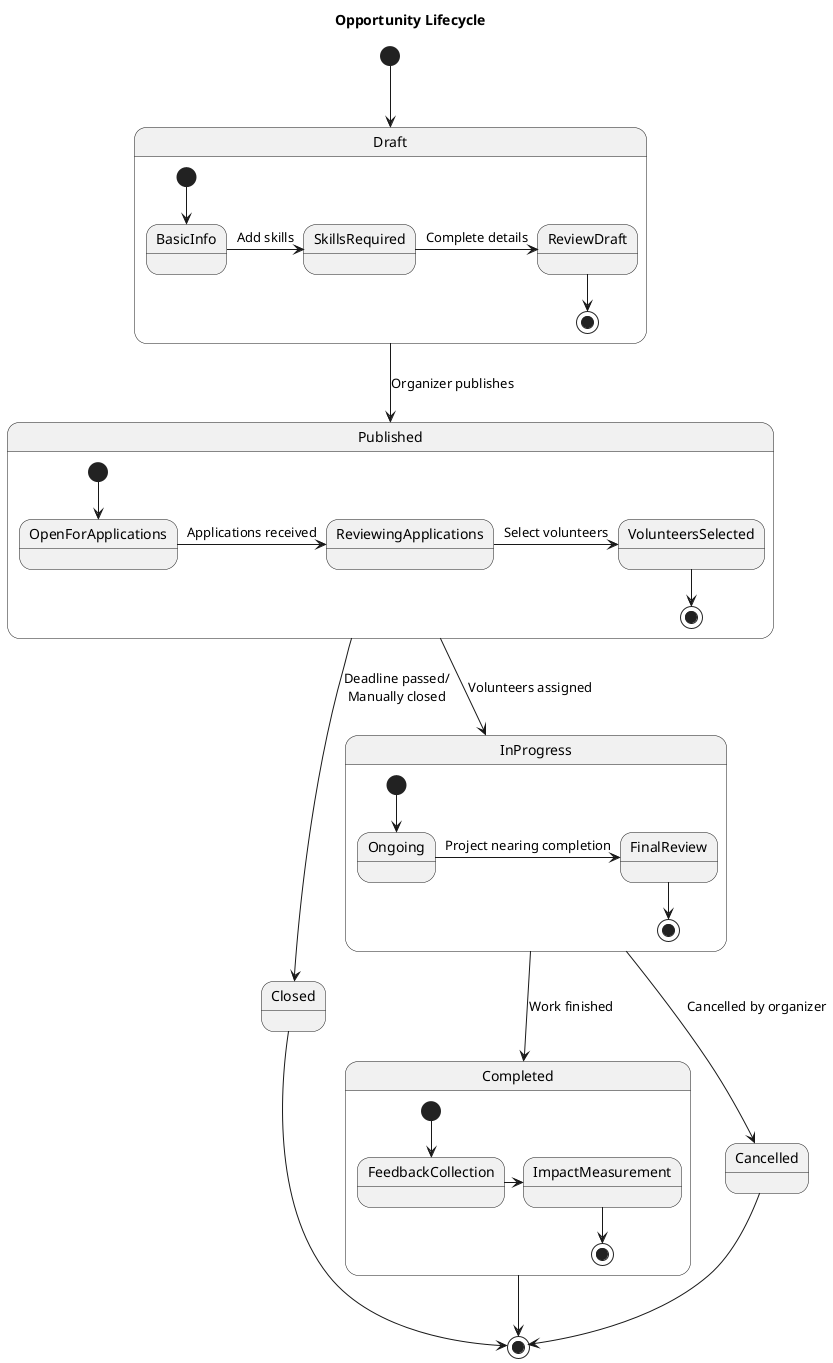 @startuml 
title Opportunity Lifecycle
[*] --> Draft
Draft --> Published : Organizer publishes
Published --> Closed : Deadline passed/\nManually closed
Published --> InProgress : Volunteers assigned
InProgress --> Completed : Work finished
InProgress --> Cancelled : Cancelled by organizer
Completed --> [*]
Cancelled --> [*]
Closed --> [*]

state Draft {
  [*] --> BasicInfo
  BasicInfo -r-> SkillsRequired : Add skills
  SkillsRequired -r> ReviewDraft : Complete details
  ReviewDraft --> [*]
}

state Published {
  [*] --> OpenForApplications
  OpenForApplications -r-> ReviewingApplications : Applications received
  ReviewingApplications -r-> VolunteersSelected : Select volunteers
  VolunteersSelected --> [*]
}

state InProgress {
  [*] --> Ongoing
  Ongoing -r-> FinalReview : Project nearing completion
  FinalReview --> [*]
}

state Completed {
  [*] --> FeedbackCollection
  FeedbackCollection -r-> ImpactMeasurement
  ImpactMeasurement --> [*]
}
@enduml
